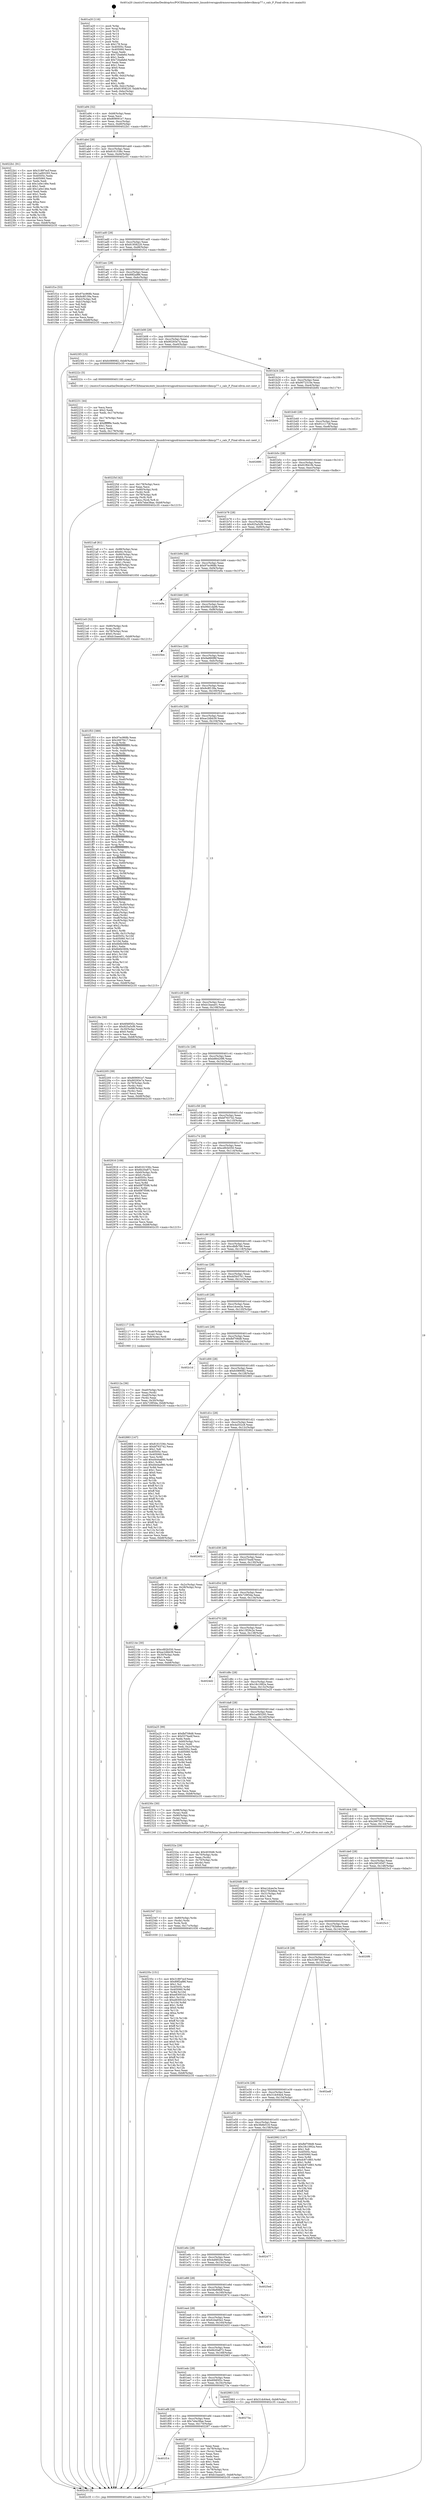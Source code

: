 digraph "0x401a20" {
  label = "0x401a20 (/mnt/c/Users/mathe/Desktop/tcc/POCII/binaries/extr_linuxdriversgpudrmnouveaunvkmsubdevclkmcp77.c_calc_P_Final-ollvm.out::main(0))"
  labelloc = "t"
  node[shape=record]

  Entry [label="",width=0.3,height=0.3,shape=circle,fillcolor=black,style=filled]
  "0x401a94" [label="{
     0x401a94 [32]\l
     | [instrs]\l
     &nbsp;&nbsp;0x401a94 \<+6\>: mov -0xb8(%rbp),%eax\l
     &nbsp;&nbsp;0x401a9a \<+2\>: mov %eax,%ecx\l
     &nbsp;&nbsp;0x401a9c \<+6\>: sub $0x809091e7,%ecx\l
     &nbsp;&nbsp;0x401aa2 \<+6\>: mov %eax,-0xcc(%rbp)\l
     &nbsp;&nbsp;0x401aa8 \<+6\>: mov %ecx,-0xd0(%rbp)\l
     &nbsp;&nbsp;0x401aae \<+6\>: je 00000000004022b1 \<main+0x891\>\l
  }"]
  "0x4022b1" [label="{
     0x4022b1 [91]\l
     | [instrs]\l
     &nbsp;&nbsp;0x4022b1 \<+5\>: mov $0x31897ecf,%eax\l
     &nbsp;&nbsp;0x4022b6 \<+5\>: mov $0x1ad93293,%ecx\l
     &nbsp;&nbsp;0x4022bb \<+7\>: mov 0x40505c,%edx\l
     &nbsp;&nbsp;0x4022c2 \<+7\>: mov 0x405060,%esi\l
     &nbsp;&nbsp;0x4022c9 \<+2\>: mov %edx,%edi\l
     &nbsp;&nbsp;0x4022cb \<+6\>: sub $0x1a0e146e,%edi\l
     &nbsp;&nbsp;0x4022d1 \<+3\>: sub $0x1,%edi\l
     &nbsp;&nbsp;0x4022d4 \<+6\>: add $0x1a0e146e,%edi\l
     &nbsp;&nbsp;0x4022da \<+3\>: imul %edi,%edx\l
     &nbsp;&nbsp;0x4022dd \<+3\>: and $0x1,%edx\l
     &nbsp;&nbsp;0x4022e0 \<+3\>: cmp $0x0,%edx\l
     &nbsp;&nbsp;0x4022e3 \<+4\>: sete %r8b\l
     &nbsp;&nbsp;0x4022e7 \<+3\>: cmp $0xa,%esi\l
     &nbsp;&nbsp;0x4022ea \<+4\>: setl %r9b\l
     &nbsp;&nbsp;0x4022ee \<+3\>: mov %r8b,%r10b\l
     &nbsp;&nbsp;0x4022f1 \<+3\>: and %r9b,%r10b\l
     &nbsp;&nbsp;0x4022f4 \<+3\>: xor %r9b,%r8b\l
     &nbsp;&nbsp;0x4022f7 \<+3\>: or %r8b,%r10b\l
     &nbsp;&nbsp;0x4022fa \<+4\>: test $0x1,%r10b\l
     &nbsp;&nbsp;0x4022fe \<+3\>: cmovne %ecx,%eax\l
     &nbsp;&nbsp;0x402301 \<+6\>: mov %eax,-0xb8(%rbp)\l
     &nbsp;&nbsp;0x402307 \<+5\>: jmp 0000000000402c35 \<main+0x1215\>\l
  }"]
  "0x401ab4" [label="{
     0x401ab4 [28]\l
     | [instrs]\l
     &nbsp;&nbsp;0x401ab4 \<+5\>: jmp 0000000000401ab9 \<main+0x99\>\l
     &nbsp;&nbsp;0x401ab9 \<+6\>: mov -0xcc(%rbp),%eax\l
     &nbsp;&nbsp;0x401abf \<+5\>: sub $0x8161536c,%eax\l
     &nbsp;&nbsp;0x401ac4 \<+6\>: mov %eax,-0xd4(%rbp)\l
     &nbsp;&nbsp;0x401aca \<+6\>: je 0000000000402c01 \<main+0x11e1\>\l
  }"]
  Exit [label="",width=0.3,height=0.3,shape=circle,fillcolor=black,style=filled,peripheries=2]
  "0x402c01" [label="{
     0x402c01\l
  }", style=dashed]
  "0x401ad0" [label="{
     0x401ad0 [28]\l
     | [instrs]\l
     &nbsp;&nbsp;0x401ad0 \<+5\>: jmp 0000000000401ad5 \<main+0xb5\>\l
     &nbsp;&nbsp;0x401ad5 \<+6\>: mov -0xcc(%rbp),%eax\l
     &nbsp;&nbsp;0x401adb \<+5\>: sub $0x81958220,%eax\l
     &nbsp;&nbsp;0x401ae0 \<+6\>: mov %eax,-0xd8(%rbp)\l
     &nbsp;&nbsp;0x401ae6 \<+6\>: je 0000000000401f1e \<main+0x4fe\>\l
  }"]
  "0x40235c" [label="{
     0x40235c [151]\l
     | [instrs]\l
     &nbsp;&nbsp;0x40235c \<+5\>: mov $0x31897ecf,%eax\l
     &nbsp;&nbsp;0x402361 \<+5\>: mov $0x89f2af86,%esi\l
     &nbsp;&nbsp;0x402366 \<+2\>: mov $0x1,%cl\l
     &nbsp;&nbsp;0x402368 \<+8\>: mov 0x40505c,%r8d\l
     &nbsp;&nbsp;0x402370 \<+8\>: mov 0x405060,%r9d\l
     &nbsp;&nbsp;0x402378 \<+3\>: mov %r8d,%r10d\l
     &nbsp;&nbsp;0x40237b \<+7\>: add $0xe83001b3,%r10d\l
     &nbsp;&nbsp;0x402382 \<+4\>: sub $0x1,%r10d\l
     &nbsp;&nbsp;0x402386 \<+7\>: sub $0xe83001b3,%r10d\l
     &nbsp;&nbsp;0x40238d \<+4\>: imul %r10d,%r8d\l
     &nbsp;&nbsp;0x402391 \<+4\>: and $0x1,%r8d\l
     &nbsp;&nbsp;0x402395 \<+4\>: cmp $0x0,%r8d\l
     &nbsp;&nbsp;0x402399 \<+4\>: sete %r11b\l
     &nbsp;&nbsp;0x40239d \<+4\>: cmp $0xa,%r9d\l
     &nbsp;&nbsp;0x4023a1 \<+3\>: setl %bl\l
     &nbsp;&nbsp;0x4023a4 \<+3\>: mov %r11b,%r14b\l
     &nbsp;&nbsp;0x4023a7 \<+4\>: xor $0xff,%r14b\l
     &nbsp;&nbsp;0x4023ab \<+3\>: mov %bl,%r15b\l
     &nbsp;&nbsp;0x4023ae \<+4\>: xor $0xff,%r15b\l
     &nbsp;&nbsp;0x4023b2 \<+3\>: xor $0x0,%cl\l
     &nbsp;&nbsp;0x4023b5 \<+3\>: mov %r14b,%r12b\l
     &nbsp;&nbsp;0x4023b8 \<+4\>: and $0x0,%r12b\l
     &nbsp;&nbsp;0x4023bc \<+3\>: and %cl,%r11b\l
     &nbsp;&nbsp;0x4023bf \<+3\>: mov %r15b,%r13b\l
     &nbsp;&nbsp;0x4023c2 \<+4\>: and $0x0,%r13b\l
     &nbsp;&nbsp;0x4023c6 \<+2\>: and %cl,%bl\l
     &nbsp;&nbsp;0x4023c8 \<+3\>: or %r11b,%r12b\l
     &nbsp;&nbsp;0x4023cb \<+3\>: or %bl,%r13b\l
     &nbsp;&nbsp;0x4023ce \<+3\>: xor %r13b,%r12b\l
     &nbsp;&nbsp;0x4023d1 \<+3\>: or %r15b,%r14b\l
     &nbsp;&nbsp;0x4023d4 \<+4\>: xor $0xff,%r14b\l
     &nbsp;&nbsp;0x4023d8 \<+3\>: or $0x0,%cl\l
     &nbsp;&nbsp;0x4023db \<+3\>: and %cl,%r14b\l
     &nbsp;&nbsp;0x4023de \<+3\>: or %r14b,%r12b\l
     &nbsp;&nbsp;0x4023e1 \<+4\>: test $0x1,%r12b\l
     &nbsp;&nbsp;0x4023e5 \<+3\>: cmovne %esi,%eax\l
     &nbsp;&nbsp;0x4023e8 \<+6\>: mov %eax,-0xb8(%rbp)\l
     &nbsp;&nbsp;0x4023ee \<+5\>: jmp 0000000000402c35 \<main+0x1215\>\l
  }"]
  "0x401f1e" [label="{
     0x401f1e [53]\l
     | [instrs]\l
     &nbsp;&nbsp;0x401f1e \<+5\>: mov $0x97ec968b,%eax\l
     &nbsp;&nbsp;0x401f23 \<+5\>: mov $0x9c8f139a,%ecx\l
     &nbsp;&nbsp;0x401f28 \<+6\>: mov -0xb2(%rbp),%dl\l
     &nbsp;&nbsp;0x401f2e \<+7\>: mov -0xb1(%rbp),%sil\l
     &nbsp;&nbsp;0x401f35 \<+3\>: mov %dl,%dil\l
     &nbsp;&nbsp;0x401f38 \<+3\>: and %sil,%dil\l
     &nbsp;&nbsp;0x401f3b \<+3\>: xor %sil,%dl\l
     &nbsp;&nbsp;0x401f3e \<+3\>: or %dl,%dil\l
     &nbsp;&nbsp;0x401f41 \<+4\>: test $0x1,%dil\l
     &nbsp;&nbsp;0x401f45 \<+3\>: cmovne %ecx,%eax\l
     &nbsp;&nbsp;0x401f48 \<+6\>: mov %eax,-0xb8(%rbp)\l
     &nbsp;&nbsp;0x401f4e \<+5\>: jmp 0000000000402c35 \<main+0x1215\>\l
  }"]
  "0x401aec" [label="{
     0x401aec [28]\l
     | [instrs]\l
     &nbsp;&nbsp;0x401aec \<+5\>: jmp 0000000000401af1 \<main+0xd1\>\l
     &nbsp;&nbsp;0x401af1 \<+6\>: mov -0xcc(%rbp),%eax\l
     &nbsp;&nbsp;0x401af7 \<+5\>: sub $0x89f2af86,%eax\l
     &nbsp;&nbsp;0x401afc \<+6\>: mov %eax,-0xdc(%rbp)\l
     &nbsp;&nbsp;0x401b02 \<+6\>: je 00000000004023f3 \<main+0x9d3\>\l
  }"]
  "0x402c35" [label="{
     0x402c35 [5]\l
     | [instrs]\l
     &nbsp;&nbsp;0x402c35 \<+5\>: jmp 0000000000401a94 \<main+0x74\>\l
  }"]
  "0x401a20" [label="{
     0x401a20 [116]\l
     | [instrs]\l
     &nbsp;&nbsp;0x401a20 \<+1\>: push %rbp\l
     &nbsp;&nbsp;0x401a21 \<+3\>: mov %rsp,%rbp\l
     &nbsp;&nbsp;0x401a24 \<+2\>: push %r15\l
     &nbsp;&nbsp;0x401a26 \<+2\>: push %r14\l
     &nbsp;&nbsp;0x401a28 \<+2\>: push %r13\l
     &nbsp;&nbsp;0x401a2a \<+2\>: push %r12\l
     &nbsp;&nbsp;0x401a2c \<+1\>: push %rbx\l
     &nbsp;&nbsp;0x401a2d \<+7\>: sub $0x178,%rsp\l
     &nbsp;&nbsp;0x401a34 \<+7\>: mov 0x40505c,%eax\l
     &nbsp;&nbsp;0x401a3b \<+7\>: mov 0x405060,%ecx\l
     &nbsp;&nbsp;0x401a42 \<+2\>: mov %eax,%edx\l
     &nbsp;&nbsp;0x401a44 \<+6\>: sub $0x72bafa6d,%edx\l
     &nbsp;&nbsp;0x401a4a \<+3\>: sub $0x1,%edx\l
     &nbsp;&nbsp;0x401a4d \<+6\>: add $0x72bafa6d,%edx\l
     &nbsp;&nbsp;0x401a53 \<+3\>: imul %edx,%eax\l
     &nbsp;&nbsp;0x401a56 \<+3\>: and $0x1,%eax\l
     &nbsp;&nbsp;0x401a59 \<+3\>: cmp $0x0,%eax\l
     &nbsp;&nbsp;0x401a5c \<+4\>: sete %r8b\l
     &nbsp;&nbsp;0x401a60 \<+4\>: and $0x1,%r8b\l
     &nbsp;&nbsp;0x401a64 \<+7\>: mov %r8b,-0xb2(%rbp)\l
     &nbsp;&nbsp;0x401a6b \<+3\>: cmp $0xa,%ecx\l
     &nbsp;&nbsp;0x401a6e \<+4\>: setl %r8b\l
     &nbsp;&nbsp;0x401a72 \<+4\>: and $0x1,%r8b\l
     &nbsp;&nbsp;0x401a76 \<+7\>: mov %r8b,-0xb1(%rbp)\l
     &nbsp;&nbsp;0x401a7d \<+10\>: movl $0x81958220,-0xb8(%rbp)\l
     &nbsp;&nbsp;0x401a87 \<+6\>: mov %edi,-0xbc(%rbp)\l
     &nbsp;&nbsp;0x401a8d \<+7\>: mov %rsi,-0xc8(%rbp)\l
  }"]
  "0x402347" [label="{
     0x402347 [21]\l
     | [instrs]\l
     &nbsp;&nbsp;0x402347 \<+4\>: mov -0x80(%rbp),%rdx\l
     &nbsp;&nbsp;0x40234b \<+3\>: mov (%rdx),%rdx\l
     &nbsp;&nbsp;0x40234e \<+3\>: mov %rdx,%rdi\l
     &nbsp;&nbsp;0x402351 \<+6\>: mov %eax,-0x17c(%rbp)\l
     &nbsp;&nbsp;0x402357 \<+5\>: call 0000000000401030 \<free@plt\>\l
     | [calls]\l
     &nbsp;&nbsp;0x401030 \{1\} (unknown)\l
  }"]
  "0x4023f3" [label="{
     0x4023f3 [15]\l
     | [instrs]\l
     &nbsp;&nbsp;0x4023f3 \<+10\>: movl $0xfc089082,-0xb8(%rbp)\l
     &nbsp;&nbsp;0x4023fd \<+5\>: jmp 0000000000402c35 \<main+0x1215\>\l
  }"]
  "0x401b08" [label="{
     0x401b08 [28]\l
     | [instrs]\l
     &nbsp;&nbsp;0x401b08 \<+5\>: jmp 0000000000401b0d \<main+0xed\>\l
     &nbsp;&nbsp;0x401b0d \<+6\>: mov -0xcc(%rbp),%eax\l
     &nbsp;&nbsp;0x401b13 \<+5\>: sub $0x90293e7a,%eax\l
     &nbsp;&nbsp;0x401b18 \<+6\>: mov %eax,-0xe0(%rbp)\l
     &nbsp;&nbsp;0x401b1e \<+6\>: je 000000000040222c \<main+0x80c\>\l
  }"]
  "0x40232a" [label="{
     0x40232a [29]\l
     | [instrs]\l
     &nbsp;&nbsp;0x40232a \<+10\>: movabs $0x4030d6,%rdi\l
     &nbsp;&nbsp;0x402334 \<+4\>: mov -0x70(%rbp),%rdx\l
     &nbsp;&nbsp;0x402338 \<+2\>: mov %eax,(%rdx)\l
     &nbsp;&nbsp;0x40233a \<+4\>: mov -0x70(%rbp),%rdx\l
     &nbsp;&nbsp;0x40233e \<+2\>: mov (%rdx),%esi\l
     &nbsp;&nbsp;0x402340 \<+2\>: mov $0x0,%al\l
     &nbsp;&nbsp;0x402342 \<+5\>: call 0000000000401040 \<printf@plt\>\l
     | [calls]\l
     &nbsp;&nbsp;0x401040 \{1\} (unknown)\l
  }"]
  "0x40222c" [label="{
     0x40222c [5]\l
     | [instrs]\l
     &nbsp;&nbsp;0x40222c \<+5\>: call 0000000000401160 \<next_i\>\l
     | [calls]\l
     &nbsp;&nbsp;0x401160 \{1\} (/mnt/c/Users/mathe/Desktop/tcc/POCII/binaries/extr_linuxdriversgpudrmnouveaunvkmsubdevclkmcp77.c_calc_P_Final-ollvm.out::next_i)\l
  }"]
  "0x401b24" [label="{
     0x401b24 [28]\l
     | [instrs]\l
     &nbsp;&nbsp;0x401b24 \<+5\>: jmp 0000000000401b29 \<main+0x109\>\l
     &nbsp;&nbsp;0x401b29 \<+6\>: mov -0xcc(%rbp),%eax\l
     &nbsp;&nbsp;0x401b2f \<+5\>: sub $0x9072310e,%eax\l
     &nbsp;&nbsp;0x401b34 \<+6\>: mov %eax,-0xe4(%rbp)\l
     &nbsp;&nbsp;0x401b3a \<+6\>: je 0000000000402b94 \<main+0x1174\>\l
  }"]
  "0x401f14" [label="{
     0x401f14\l
  }", style=dashed]
  "0x402b94" [label="{
     0x402b94\l
  }", style=dashed]
  "0x401b40" [label="{
     0x401b40 [28]\l
     | [instrs]\l
     &nbsp;&nbsp;0x401b40 \<+5\>: jmp 0000000000401b45 \<main+0x125\>\l
     &nbsp;&nbsp;0x401b45 \<+6\>: mov -0xcc(%rbp),%eax\l
     &nbsp;&nbsp;0x401b4b \<+5\>: sub $0x91c117df,%eax\l
     &nbsp;&nbsp;0x401b50 \<+6\>: mov %eax,-0xe8(%rbp)\l
     &nbsp;&nbsp;0x401b56 \<+6\>: je 0000000000402680 \<main+0xc60\>\l
  }"]
  "0x402287" [label="{
     0x402287 [42]\l
     | [instrs]\l
     &nbsp;&nbsp;0x402287 \<+2\>: xor %eax,%eax\l
     &nbsp;&nbsp;0x402289 \<+4\>: mov -0x78(%rbp),%rcx\l
     &nbsp;&nbsp;0x40228d \<+2\>: mov (%rcx),%edx\l
     &nbsp;&nbsp;0x40228f \<+2\>: mov %eax,%esi\l
     &nbsp;&nbsp;0x402291 \<+2\>: sub %edx,%esi\l
     &nbsp;&nbsp;0x402293 \<+2\>: mov %eax,%edx\l
     &nbsp;&nbsp;0x402295 \<+3\>: sub $0x1,%edx\l
     &nbsp;&nbsp;0x402298 \<+2\>: add %edx,%esi\l
     &nbsp;&nbsp;0x40229a \<+2\>: sub %esi,%eax\l
     &nbsp;&nbsp;0x40229c \<+4\>: mov -0x78(%rbp),%rcx\l
     &nbsp;&nbsp;0x4022a0 \<+2\>: mov %eax,(%rcx)\l
     &nbsp;&nbsp;0x4022a2 \<+10\>: movl $0xb1baea01,-0xb8(%rbp)\l
     &nbsp;&nbsp;0x4022ac \<+5\>: jmp 0000000000402c35 \<main+0x1215\>\l
  }"]
  "0x402680" [label="{
     0x402680\l
  }", style=dashed]
  "0x401b5c" [label="{
     0x401b5c [28]\l
     | [instrs]\l
     &nbsp;&nbsp;0x401b5c \<+5\>: jmp 0000000000401b61 \<main+0x141\>\l
     &nbsp;&nbsp;0x401b61 \<+6\>: mov -0xcc(%rbp),%eax\l
     &nbsp;&nbsp;0x401b67 \<+5\>: sub $0x91f941fb,%eax\l
     &nbsp;&nbsp;0x401b6c \<+6\>: mov %eax,-0xec(%rbp)\l
     &nbsp;&nbsp;0x401b72 \<+6\>: je 00000000004027dc \<main+0xdbc\>\l
  }"]
  "0x401ef8" [label="{
     0x401ef8 [28]\l
     | [instrs]\l
     &nbsp;&nbsp;0x401ef8 \<+5\>: jmp 0000000000401efd \<main+0x4dd\>\l
     &nbsp;&nbsp;0x401efd \<+6\>: mov -0xcc(%rbp),%eax\l
     &nbsp;&nbsp;0x401f03 \<+5\>: sub $0x7ebe38ae,%eax\l
     &nbsp;&nbsp;0x401f08 \<+6\>: mov %eax,-0x170(%rbp)\l
     &nbsp;&nbsp;0x401f0e \<+6\>: je 0000000000402287 \<main+0x867\>\l
  }"]
  "0x4027dc" [label="{
     0x4027dc\l
  }", style=dashed]
  "0x401b78" [label="{
     0x401b78 [28]\l
     | [instrs]\l
     &nbsp;&nbsp;0x401b78 \<+5\>: jmp 0000000000401b7d \<main+0x15d\>\l
     &nbsp;&nbsp;0x401b7d \<+6\>: mov -0xcc(%rbp),%eax\l
     &nbsp;&nbsp;0x401b83 \<+5\>: sub $0x925a5cf9,%eax\l
     &nbsp;&nbsp;0x401b88 \<+6\>: mov %eax,-0xf0(%rbp)\l
     &nbsp;&nbsp;0x401b8e \<+6\>: je 00000000004021a8 \<main+0x788\>\l
  }"]
  "0x40273a" [label="{
     0x40273a\l
  }", style=dashed]
  "0x4021a8" [label="{
     0x4021a8 [61]\l
     | [instrs]\l
     &nbsp;&nbsp;0x4021a8 \<+7\>: mov -0x98(%rbp),%rax\l
     &nbsp;&nbsp;0x4021af \<+6\>: movl $0x64,(%rax)\l
     &nbsp;&nbsp;0x4021b5 \<+7\>: mov -0x90(%rbp),%rax\l
     &nbsp;&nbsp;0x4021bc \<+6\>: movl $0x64,(%rax)\l
     &nbsp;&nbsp;0x4021c2 \<+7\>: mov -0x88(%rbp),%rax\l
     &nbsp;&nbsp;0x4021c9 \<+6\>: movl $0x1,(%rax)\l
     &nbsp;&nbsp;0x4021cf \<+7\>: mov -0x88(%rbp),%rax\l
     &nbsp;&nbsp;0x4021d6 \<+3\>: movslq (%rax),%rax\l
     &nbsp;&nbsp;0x4021d9 \<+4\>: shl $0x2,%rax\l
     &nbsp;&nbsp;0x4021dd \<+3\>: mov %rax,%rdi\l
     &nbsp;&nbsp;0x4021e0 \<+5\>: call 0000000000401050 \<malloc@plt\>\l
     | [calls]\l
     &nbsp;&nbsp;0x401050 \{1\} (unknown)\l
  }"]
  "0x401b94" [label="{
     0x401b94 [28]\l
     | [instrs]\l
     &nbsp;&nbsp;0x401b94 \<+5\>: jmp 0000000000401b99 \<main+0x179\>\l
     &nbsp;&nbsp;0x401b99 \<+6\>: mov -0xcc(%rbp),%eax\l
     &nbsp;&nbsp;0x401b9f \<+5\>: sub $0x97ec968b,%eax\l
     &nbsp;&nbsp;0x401ba4 \<+6\>: mov %eax,-0xf4(%rbp)\l
     &nbsp;&nbsp;0x401baa \<+6\>: je 0000000000402a9a \<main+0x107a\>\l
  }"]
  "0x401edc" [label="{
     0x401edc [28]\l
     | [instrs]\l
     &nbsp;&nbsp;0x401edc \<+5\>: jmp 0000000000401ee1 \<main+0x4c1\>\l
     &nbsp;&nbsp;0x401ee1 \<+6\>: mov -0xcc(%rbp),%eax\l
     &nbsp;&nbsp;0x401ee7 \<+5\>: sub $0x6f485f2c,%eax\l
     &nbsp;&nbsp;0x401eec \<+6\>: mov %eax,-0x16c(%rbp)\l
     &nbsp;&nbsp;0x401ef2 \<+6\>: je 000000000040273a \<main+0xd1a\>\l
  }"]
  "0x402a9a" [label="{
     0x402a9a\l
  }", style=dashed]
  "0x401bb0" [label="{
     0x401bb0 [28]\l
     | [instrs]\l
     &nbsp;&nbsp;0x401bb0 \<+5\>: jmp 0000000000401bb5 \<main+0x195\>\l
     &nbsp;&nbsp;0x401bb5 \<+6\>: mov -0xcc(%rbp),%eax\l
     &nbsp;&nbsp;0x401bbb \<+5\>: sub $0x99d1da98,%eax\l
     &nbsp;&nbsp;0x401bc0 \<+6\>: mov %eax,-0xf8(%rbp)\l
     &nbsp;&nbsp;0x401bc6 \<+6\>: je 00000000004025b4 \<main+0xb94\>\l
  }"]
  "0x402983" [label="{
     0x402983 [15]\l
     | [instrs]\l
     &nbsp;&nbsp;0x402983 \<+10\>: movl $0x31dc64e4,-0xb8(%rbp)\l
     &nbsp;&nbsp;0x40298d \<+5\>: jmp 0000000000402c35 \<main+0x1215\>\l
  }"]
  "0x4025b4" [label="{
     0x4025b4\l
  }", style=dashed]
  "0x401bcc" [label="{
     0x401bcc [28]\l
     | [instrs]\l
     &nbsp;&nbsp;0x401bcc \<+5\>: jmp 0000000000401bd1 \<main+0x1b1\>\l
     &nbsp;&nbsp;0x401bd1 \<+6\>: mov -0xcc(%rbp),%eax\l
     &nbsp;&nbsp;0x401bd7 \<+5\>: sub $0x9a880f8f,%eax\l
     &nbsp;&nbsp;0x401bdc \<+6\>: mov %eax,-0xfc(%rbp)\l
     &nbsp;&nbsp;0x401be2 \<+6\>: je 0000000000402749 \<main+0xd29\>\l
  }"]
  "0x401ec0" [label="{
     0x401ec0 [28]\l
     | [instrs]\l
     &nbsp;&nbsp;0x401ec0 \<+5\>: jmp 0000000000401ec5 \<main+0x4a5\>\l
     &nbsp;&nbsp;0x401ec5 \<+6\>: mov -0xcc(%rbp),%eax\l
     &nbsp;&nbsp;0x401ecb \<+5\>: sub $0x6b20a872,%eax\l
     &nbsp;&nbsp;0x401ed0 \<+6\>: mov %eax,-0x168(%rbp)\l
     &nbsp;&nbsp;0x401ed6 \<+6\>: je 0000000000402983 \<main+0xf63\>\l
  }"]
  "0x402749" [label="{
     0x402749\l
  }", style=dashed]
  "0x401be8" [label="{
     0x401be8 [28]\l
     | [instrs]\l
     &nbsp;&nbsp;0x401be8 \<+5\>: jmp 0000000000401bed \<main+0x1cd\>\l
     &nbsp;&nbsp;0x401bed \<+6\>: mov -0xcc(%rbp),%eax\l
     &nbsp;&nbsp;0x401bf3 \<+5\>: sub $0x9c8f139a,%eax\l
     &nbsp;&nbsp;0x401bf8 \<+6\>: mov %eax,-0x100(%rbp)\l
     &nbsp;&nbsp;0x401bfe \<+6\>: je 0000000000401f53 \<main+0x533\>\l
  }"]
  "0x402453" [label="{
     0x402453\l
  }", style=dashed]
  "0x401f53" [label="{
     0x401f53 [389]\l
     | [instrs]\l
     &nbsp;&nbsp;0x401f53 \<+5\>: mov $0x97ec968b,%eax\l
     &nbsp;&nbsp;0x401f58 \<+5\>: mov $0x2667f417,%ecx\l
     &nbsp;&nbsp;0x401f5d \<+3\>: mov %rsp,%rdx\l
     &nbsp;&nbsp;0x401f60 \<+4\>: add $0xfffffffffffffff0,%rdx\l
     &nbsp;&nbsp;0x401f64 \<+3\>: mov %rdx,%rsp\l
     &nbsp;&nbsp;0x401f67 \<+7\>: mov %rdx,-0xb0(%rbp)\l
     &nbsp;&nbsp;0x401f6e \<+3\>: mov %rsp,%rdx\l
     &nbsp;&nbsp;0x401f71 \<+4\>: add $0xfffffffffffffff0,%rdx\l
     &nbsp;&nbsp;0x401f75 \<+3\>: mov %rdx,%rsp\l
     &nbsp;&nbsp;0x401f78 \<+3\>: mov %rsp,%rsi\l
     &nbsp;&nbsp;0x401f7b \<+4\>: add $0xfffffffffffffff0,%rsi\l
     &nbsp;&nbsp;0x401f7f \<+3\>: mov %rsi,%rsp\l
     &nbsp;&nbsp;0x401f82 \<+7\>: mov %rsi,-0xa8(%rbp)\l
     &nbsp;&nbsp;0x401f89 \<+3\>: mov %rsp,%rsi\l
     &nbsp;&nbsp;0x401f8c \<+4\>: add $0xfffffffffffffff0,%rsi\l
     &nbsp;&nbsp;0x401f90 \<+3\>: mov %rsi,%rsp\l
     &nbsp;&nbsp;0x401f93 \<+7\>: mov %rsi,-0xa0(%rbp)\l
     &nbsp;&nbsp;0x401f9a \<+3\>: mov %rsp,%rsi\l
     &nbsp;&nbsp;0x401f9d \<+4\>: add $0xfffffffffffffff0,%rsi\l
     &nbsp;&nbsp;0x401fa1 \<+3\>: mov %rsi,%rsp\l
     &nbsp;&nbsp;0x401fa4 \<+7\>: mov %rsi,-0x98(%rbp)\l
     &nbsp;&nbsp;0x401fab \<+3\>: mov %rsp,%rsi\l
     &nbsp;&nbsp;0x401fae \<+4\>: add $0xfffffffffffffff0,%rsi\l
     &nbsp;&nbsp;0x401fb2 \<+3\>: mov %rsi,%rsp\l
     &nbsp;&nbsp;0x401fb5 \<+7\>: mov %rsi,-0x90(%rbp)\l
     &nbsp;&nbsp;0x401fbc \<+3\>: mov %rsp,%rsi\l
     &nbsp;&nbsp;0x401fbf \<+4\>: add $0xfffffffffffffff0,%rsi\l
     &nbsp;&nbsp;0x401fc3 \<+3\>: mov %rsi,%rsp\l
     &nbsp;&nbsp;0x401fc6 \<+7\>: mov %rsi,-0x88(%rbp)\l
     &nbsp;&nbsp;0x401fcd \<+3\>: mov %rsp,%rsi\l
     &nbsp;&nbsp;0x401fd0 \<+4\>: add $0xfffffffffffffff0,%rsi\l
     &nbsp;&nbsp;0x401fd4 \<+3\>: mov %rsi,%rsp\l
     &nbsp;&nbsp;0x401fd7 \<+4\>: mov %rsi,-0x80(%rbp)\l
     &nbsp;&nbsp;0x401fdb \<+3\>: mov %rsp,%rsi\l
     &nbsp;&nbsp;0x401fde \<+4\>: add $0xfffffffffffffff0,%rsi\l
     &nbsp;&nbsp;0x401fe2 \<+3\>: mov %rsi,%rsp\l
     &nbsp;&nbsp;0x401fe5 \<+4\>: mov %rsi,-0x78(%rbp)\l
     &nbsp;&nbsp;0x401fe9 \<+3\>: mov %rsp,%rsi\l
     &nbsp;&nbsp;0x401fec \<+4\>: add $0xfffffffffffffff0,%rsi\l
     &nbsp;&nbsp;0x401ff0 \<+3\>: mov %rsi,%rsp\l
     &nbsp;&nbsp;0x401ff3 \<+4\>: mov %rsi,-0x70(%rbp)\l
     &nbsp;&nbsp;0x401ff7 \<+3\>: mov %rsp,%rsi\l
     &nbsp;&nbsp;0x401ffa \<+4\>: add $0xfffffffffffffff0,%rsi\l
     &nbsp;&nbsp;0x401ffe \<+3\>: mov %rsi,%rsp\l
     &nbsp;&nbsp;0x402001 \<+4\>: mov %rsi,-0x68(%rbp)\l
     &nbsp;&nbsp;0x402005 \<+3\>: mov %rsp,%rsi\l
     &nbsp;&nbsp;0x402008 \<+4\>: add $0xfffffffffffffff0,%rsi\l
     &nbsp;&nbsp;0x40200c \<+3\>: mov %rsi,%rsp\l
     &nbsp;&nbsp;0x40200f \<+4\>: mov %rsi,-0x60(%rbp)\l
     &nbsp;&nbsp;0x402013 \<+3\>: mov %rsp,%rsi\l
     &nbsp;&nbsp;0x402016 \<+4\>: add $0xfffffffffffffff0,%rsi\l
     &nbsp;&nbsp;0x40201a \<+3\>: mov %rsi,%rsp\l
     &nbsp;&nbsp;0x40201d \<+4\>: mov %rsi,-0x58(%rbp)\l
     &nbsp;&nbsp;0x402021 \<+3\>: mov %rsp,%rsi\l
     &nbsp;&nbsp;0x402024 \<+4\>: add $0xfffffffffffffff0,%rsi\l
     &nbsp;&nbsp;0x402028 \<+3\>: mov %rsi,%rsp\l
     &nbsp;&nbsp;0x40202b \<+4\>: mov %rsi,-0x50(%rbp)\l
     &nbsp;&nbsp;0x40202f \<+3\>: mov %rsp,%rsi\l
     &nbsp;&nbsp;0x402032 \<+4\>: add $0xfffffffffffffff0,%rsi\l
     &nbsp;&nbsp;0x402036 \<+3\>: mov %rsi,%rsp\l
     &nbsp;&nbsp;0x402039 \<+4\>: mov %rsi,-0x48(%rbp)\l
     &nbsp;&nbsp;0x40203d \<+3\>: mov %rsp,%rsi\l
     &nbsp;&nbsp;0x402040 \<+4\>: add $0xfffffffffffffff0,%rsi\l
     &nbsp;&nbsp;0x402044 \<+3\>: mov %rsi,%rsp\l
     &nbsp;&nbsp;0x402047 \<+4\>: mov %rsi,-0x40(%rbp)\l
     &nbsp;&nbsp;0x40204b \<+7\>: mov -0xb0(%rbp),%rsi\l
     &nbsp;&nbsp;0x402052 \<+6\>: movl $0x0,(%rsi)\l
     &nbsp;&nbsp;0x402058 \<+6\>: mov -0xbc(%rbp),%edi\l
     &nbsp;&nbsp;0x40205e \<+2\>: mov %edi,(%rdx)\l
     &nbsp;&nbsp;0x402060 \<+7\>: mov -0xa8(%rbp),%rsi\l
     &nbsp;&nbsp;0x402067 \<+7\>: mov -0xc8(%rbp),%r8\l
     &nbsp;&nbsp;0x40206e \<+3\>: mov %r8,(%rsi)\l
     &nbsp;&nbsp;0x402071 \<+3\>: cmpl $0x2,(%rdx)\l
     &nbsp;&nbsp;0x402074 \<+4\>: setne %r9b\l
     &nbsp;&nbsp;0x402078 \<+4\>: and $0x1,%r9b\l
     &nbsp;&nbsp;0x40207c \<+4\>: mov %r9b,-0x31(%rbp)\l
     &nbsp;&nbsp;0x402080 \<+8\>: mov 0x40505c,%r10d\l
     &nbsp;&nbsp;0x402088 \<+8\>: mov 0x405060,%r11d\l
     &nbsp;&nbsp;0x402090 \<+3\>: mov %r10d,%ebx\l
     &nbsp;&nbsp;0x402093 \<+6\>: add $0x6b6b580b,%ebx\l
     &nbsp;&nbsp;0x402099 \<+3\>: sub $0x1,%ebx\l
     &nbsp;&nbsp;0x40209c \<+6\>: sub $0x6b6b580b,%ebx\l
     &nbsp;&nbsp;0x4020a2 \<+4\>: imul %ebx,%r10d\l
     &nbsp;&nbsp;0x4020a6 \<+4\>: and $0x1,%r10d\l
     &nbsp;&nbsp;0x4020aa \<+4\>: cmp $0x0,%r10d\l
     &nbsp;&nbsp;0x4020ae \<+4\>: sete %r9b\l
     &nbsp;&nbsp;0x4020b2 \<+4\>: cmp $0xa,%r11d\l
     &nbsp;&nbsp;0x4020b6 \<+4\>: setl %r14b\l
     &nbsp;&nbsp;0x4020ba \<+3\>: mov %r9b,%r15b\l
     &nbsp;&nbsp;0x4020bd \<+3\>: and %r14b,%r15b\l
     &nbsp;&nbsp;0x4020c0 \<+3\>: xor %r14b,%r9b\l
     &nbsp;&nbsp;0x4020c3 \<+3\>: or %r9b,%r15b\l
     &nbsp;&nbsp;0x4020c6 \<+4\>: test $0x1,%r15b\l
     &nbsp;&nbsp;0x4020ca \<+3\>: cmovne %ecx,%eax\l
     &nbsp;&nbsp;0x4020cd \<+6\>: mov %eax,-0xb8(%rbp)\l
     &nbsp;&nbsp;0x4020d3 \<+5\>: jmp 0000000000402c35 \<main+0x1215\>\l
  }"]
  "0x401c04" [label="{
     0x401c04 [28]\l
     | [instrs]\l
     &nbsp;&nbsp;0x401c04 \<+5\>: jmp 0000000000401c09 \<main+0x1e9\>\l
     &nbsp;&nbsp;0x401c09 \<+6\>: mov -0xcc(%rbp),%eax\l
     &nbsp;&nbsp;0x401c0f \<+5\>: sub $0xac2dbb39,%eax\l
     &nbsp;&nbsp;0x401c14 \<+6\>: mov %eax,-0x104(%rbp)\l
     &nbsp;&nbsp;0x401c1a \<+6\>: je 000000000040218a \<main+0x76a\>\l
  }"]
  "0x401ea4" [label="{
     0x401ea4 [28]\l
     | [instrs]\l
     &nbsp;&nbsp;0x401ea4 \<+5\>: jmp 0000000000401ea9 \<main+0x489\>\l
     &nbsp;&nbsp;0x401ea9 \<+6\>: mov -0xcc(%rbp),%eax\l
     &nbsp;&nbsp;0x401eaf \<+5\>: sub $0x62da65e2,%eax\l
     &nbsp;&nbsp;0x401eb4 \<+6\>: mov %eax,-0x164(%rbp)\l
     &nbsp;&nbsp;0x401eba \<+6\>: je 0000000000402453 \<main+0xa33\>\l
  }"]
  "0x402874" [label="{
     0x402874\l
  }", style=dashed]
  "0x40218a" [label="{
     0x40218a [30]\l
     | [instrs]\l
     &nbsp;&nbsp;0x40218a \<+5\>: mov $0x6f485f2c,%eax\l
     &nbsp;&nbsp;0x40218f \<+5\>: mov $0x925a5cf9,%ecx\l
     &nbsp;&nbsp;0x402194 \<+3\>: mov -0x30(%rbp),%edx\l
     &nbsp;&nbsp;0x402197 \<+3\>: cmp $0x0,%edx\l
     &nbsp;&nbsp;0x40219a \<+3\>: cmove %ecx,%eax\l
     &nbsp;&nbsp;0x40219d \<+6\>: mov %eax,-0xb8(%rbp)\l
     &nbsp;&nbsp;0x4021a3 \<+5\>: jmp 0000000000402c35 \<main+0x1215\>\l
  }"]
  "0x401c20" [label="{
     0x401c20 [28]\l
     | [instrs]\l
     &nbsp;&nbsp;0x401c20 \<+5\>: jmp 0000000000401c25 \<main+0x205\>\l
     &nbsp;&nbsp;0x401c25 \<+6\>: mov -0xcc(%rbp),%eax\l
     &nbsp;&nbsp;0x401c2b \<+5\>: sub $0xb1baea01,%eax\l
     &nbsp;&nbsp;0x401c30 \<+6\>: mov %eax,-0x108(%rbp)\l
     &nbsp;&nbsp;0x401c36 \<+6\>: je 0000000000402205 \<main+0x7e5\>\l
  }"]
  "0x401e88" [label="{
     0x401e88 [28]\l
     | [instrs]\l
     &nbsp;&nbsp;0x401e88 \<+5\>: jmp 0000000000401e8d \<main+0x46d\>\l
     &nbsp;&nbsp;0x401e8d \<+6\>: mov -0xcc(%rbp),%eax\l
     &nbsp;&nbsp;0x401e93 \<+5\>: sub $0x58ef08df,%eax\l
     &nbsp;&nbsp;0x401e98 \<+6\>: mov %eax,-0x160(%rbp)\l
     &nbsp;&nbsp;0x401e9e \<+6\>: je 0000000000402874 \<main+0xe54\>\l
  }"]
  "0x402205" [label="{
     0x402205 [39]\l
     | [instrs]\l
     &nbsp;&nbsp;0x402205 \<+5\>: mov $0x809091e7,%eax\l
     &nbsp;&nbsp;0x40220a \<+5\>: mov $0x90293e7a,%ecx\l
     &nbsp;&nbsp;0x40220f \<+4\>: mov -0x78(%rbp),%rdx\l
     &nbsp;&nbsp;0x402213 \<+2\>: mov (%rdx),%esi\l
     &nbsp;&nbsp;0x402215 \<+7\>: mov -0x88(%rbp),%rdx\l
     &nbsp;&nbsp;0x40221c \<+2\>: cmp (%rdx),%esi\l
     &nbsp;&nbsp;0x40221e \<+3\>: cmovl %ecx,%eax\l
     &nbsp;&nbsp;0x402221 \<+6\>: mov %eax,-0xb8(%rbp)\l
     &nbsp;&nbsp;0x402227 \<+5\>: jmp 0000000000402c35 \<main+0x1215\>\l
  }"]
  "0x401c3c" [label="{
     0x401c3c [28]\l
     | [instrs]\l
     &nbsp;&nbsp;0x401c3c \<+5\>: jmp 0000000000401c41 \<main+0x221\>\l
     &nbsp;&nbsp;0x401c41 \<+6\>: mov -0xcc(%rbp),%eax\l
     &nbsp;&nbsp;0x401c47 \<+5\>: sub $0xb86420f6,%eax\l
     &nbsp;&nbsp;0x401c4c \<+6\>: mov %eax,-0x10c(%rbp)\l
     &nbsp;&nbsp;0x401c52 \<+6\>: je 0000000000402bed \<main+0x11cd\>\l
  }"]
  "0x4025ed" [label="{
     0x4025ed\l
  }", style=dashed]
  "0x402bed" [label="{
     0x402bed\l
  }", style=dashed]
  "0x401c58" [label="{
     0x401c58 [28]\l
     | [instrs]\l
     &nbsp;&nbsp;0x401c58 \<+5\>: jmp 0000000000401c5d \<main+0x23d\>\l
     &nbsp;&nbsp;0x401c5d \<+6\>: mov -0xcc(%rbp),%eax\l
     &nbsp;&nbsp;0x401c63 \<+5\>: sub $0xbf763742,%eax\l
     &nbsp;&nbsp;0x401c68 \<+6\>: mov %eax,-0x110(%rbp)\l
     &nbsp;&nbsp;0x401c6e \<+6\>: je 0000000000402916 \<main+0xef6\>\l
  }"]
  "0x401e6c" [label="{
     0x401e6c [28]\l
     | [instrs]\l
     &nbsp;&nbsp;0x401e6c \<+5\>: jmp 0000000000401e71 \<main+0x451\>\l
     &nbsp;&nbsp;0x401e71 \<+6\>: mov -0xcc(%rbp),%eax\l
     &nbsp;&nbsp;0x401e77 \<+5\>: sub $0x4afd024e,%eax\l
     &nbsp;&nbsp;0x401e7c \<+6\>: mov %eax,-0x15c(%rbp)\l
     &nbsp;&nbsp;0x401e82 \<+6\>: je 00000000004025ed \<main+0xbcd\>\l
  }"]
  "0x402916" [label="{
     0x402916 [109]\l
     | [instrs]\l
     &nbsp;&nbsp;0x402916 \<+5\>: mov $0x8161536c,%eax\l
     &nbsp;&nbsp;0x40291b \<+5\>: mov $0x6b20a872,%ecx\l
     &nbsp;&nbsp;0x402920 \<+7\>: mov -0xb0(%rbp),%rdx\l
     &nbsp;&nbsp;0x402927 \<+6\>: movl $0x0,(%rdx)\l
     &nbsp;&nbsp;0x40292d \<+7\>: mov 0x40505c,%esi\l
     &nbsp;&nbsp;0x402934 \<+7\>: mov 0x405060,%edi\l
     &nbsp;&nbsp;0x40293b \<+3\>: mov %esi,%r8d\l
     &nbsp;&nbsp;0x40293e \<+7\>: add $0x69f7f598,%r8d\l
     &nbsp;&nbsp;0x402945 \<+4\>: sub $0x1,%r8d\l
     &nbsp;&nbsp;0x402949 \<+7\>: sub $0x69f7f598,%r8d\l
     &nbsp;&nbsp;0x402950 \<+4\>: imul %r8d,%esi\l
     &nbsp;&nbsp;0x402954 \<+3\>: and $0x1,%esi\l
     &nbsp;&nbsp;0x402957 \<+3\>: cmp $0x0,%esi\l
     &nbsp;&nbsp;0x40295a \<+4\>: sete %r9b\l
     &nbsp;&nbsp;0x40295e \<+3\>: cmp $0xa,%edi\l
     &nbsp;&nbsp;0x402961 \<+4\>: setl %r10b\l
     &nbsp;&nbsp;0x402965 \<+3\>: mov %r9b,%r11b\l
     &nbsp;&nbsp;0x402968 \<+3\>: and %r10b,%r11b\l
     &nbsp;&nbsp;0x40296b \<+3\>: xor %r10b,%r9b\l
     &nbsp;&nbsp;0x40296e \<+3\>: or %r9b,%r11b\l
     &nbsp;&nbsp;0x402971 \<+4\>: test $0x1,%r11b\l
     &nbsp;&nbsp;0x402975 \<+3\>: cmovne %ecx,%eax\l
     &nbsp;&nbsp;0x402978 \<+6\>: mov %eax,-0xb8(%rbp)\l
     &nbsp;&nbsp;0x40297e \<+5\>: jmp 0000000000402c35 \<main+0x1215\>\l
  }"]
  "0x401c74" [label="{
     0x401c74 [28]\l
     | [instrs]\l
     &nbsp;&nbsp;0x401c74 \<+5\>: jmp 0000000000401c79 \<main+0x259\>\l
     &nbsp;&nbsp;0x401c79 \<+6\>: mov -0xcc(%rbp),%eax\l
     &nbsp;&nbsp;0x401c7f \<+5\>: sub $0xcd92b550,%eax\l
     &nbsp;&nbsp;0x401c84 \<+6\>: mov %eax,-0x114(%rbp)\l
     &nbsp;&nbsp;0x401c8a \<+6\>: je 000000000040216c \<main+0x74c\>\l
  }"]
  "0x402477" [label="{
     0x402477\l
  }", style=dashed]
  "0x40216c" [label="{
     0x40216c\l
  }", style=dashed]
  "0x401c90" [label="{
     0x401c90 [28]\l
     | [instrs]\l
     &nbsp;&nbsp;0x401c90 \<+5\>: jmp 0000000000401c95 \<main+0x275\>\l
     &nbsp;&nbsp;0x401c95 \<+6\>: mov -0xcc(%rbp),%eax\l
     &nbsp;&nbsp;0x401c9b \<+5\>: sub $0xcdbfb766,%eax\l
     &nbsp;&nbsp;0x401ca0 \<+6\>: mov %eax,-0x118(%rbp)\l
     &nbsp;&nbsp;0x401ca6 \<+6\>: je 000000000040272b \<main+0xd0b\>\l
  }"]
  "0x401e50" [label="{
     0x401e50 [28]\l
     | [instrs]\l
     &nbsp;&nbsp;0x401e50 \<+5\>: jmp 0000000000401e55 \<main+0x435\>\l
     &nbsp;&nbsp;0x401e55 \<+6\>: mov -0xcc(%rbp),%eax\l
     &nbsp;&nbsp;0x401e5b \<+5\>: sub $0x3fe8e518,%eax\l
     &nbsp;&nbsp;0x401e60 \<+6\>: mov %eax,-0x158(%rbp)\l
     &nbsp;&nbsp;0x401e66 \<+6\>: je 0000000000402477 \<main+0xa57\>\l
  }"]
  "0x40272b" [label="{
     0x40272b\l
  }", style=dashed]
  "0x401cac" [label="{
     0x401cac [28]\l
     | [instrs]\l
     &nbsp;&nbsp;0x401cac \<+5\>: jmp 0000000000401cb1 \<main+0x291\>\l
     &nbsp;&nbsp;0x401cb1 \<+6\>: mov -0xcc(%rbp),%eax\l
     &nbsp;&nbsp;0x401cb7 \<+5\>: sub $0xdd5b5761,%eax\l
     &nbsp;&nbsp;0x401cbc \<+6\>: mov %eax,-0x11c(%rbp)\l
     &nbsp;&nbsp;0x401cc2 \<+6\>: je 0000000000402b3e \<main+0x111e\>\l
  }"]
  "0x402992" [label="{
     0x402992 [147]\l
     | [instrs]\l
     &nbsp;&nbsp;0x402992 \<+5\>: mov $0xfbf708d8,%eax\l
     &nbsp;&nbsp;0x402997 \<+5\>: mov $0x18c1992a,%ecx\l
     &nbsp;&nbsp;0x40299c \<+2\>: mov $0x1,%dl\l
     &nbsp;&nbsp;0x40299e \<+7\>: mov 0x40505c,%esi\l
     &nbsp;&nbsp;0x4029a5 \<+7\>: mov 0x405060,%edi\l
     &nbsp;&nbsp;0x4029ac \<+3\>: mov %esi,%r8d\l
     &nbsp;&nbsp;0x4029af \<+7\>: sub $0xdc87c883,%r8d\l
     &nbsp;&nbsp;0x4029b6 \<+4\>: sub $0x1,%r8d\l
     &nbsp;&nbsp;0x4029ba \<+7\>: add $0xdc87c883,%r8d\l
     &nbsp;&nbsp;0x4029c1 \<+4\>: imul %r8d,%esi\l
     &nbsp;&nbsp;0x4029c5 \<+3\>: and $0x1,%esi\l
     &nbsp;&nbsp;0x4029c8 \<+3\>: cmp $0x0,%esi\l
     &nbsp;&nbsp;0x4029cb \<+4\>: sete %r9b\l
     &nbsp;&nbsp;0x4029cf \<+3\>: cmp $0xa,%edi\l
     &nbsp;&nbsp;0x4029d2 \<+4\>: setl %r10b\l
     &nbsp;&nbsp;0x4029d6 \<+3\>: mov %r9b,%r11b\l
     &nbsp;&nbsp;0x4029d9 \<+4\>: xor $0xff,%r11b\l
     &nbsp;&nbsp;0x4029dd \<+3\>: mov %r10b,%bl\l
     &nbsp;&nbsp;0x4029e0 \<+3\>: xor $0xff,%bl\l
     &nbsp;&nbsp;0x4029e3 \<+3\>: xor $0x1,%dl\l
     &nbsp;&nbsp;0x4029e6 \<+3\>: mov %r11b,%r14b\l
     &nbsp;&nbsp;0x4029e9 \<+4\>: and $0xff,%r14b\l
     &nbsp;&nbsp;0x4029ed \<+3\>: and %dl,%r9b\l
     &nbsp;&nbsp;0x4029f0 \<+3\>: mov %bl,%r15b\l
     &nbsp;&nbsp;0x4029f3 \<+4\>: and $0xff,%r15b\l
     &nbsp;&nbsp;0x4029f7 \<+3\>: and %dl,%r10b\l
     &nbsp;&nbsp;0x4029fa \<+3\>: or %r9b,%r14b\l
     &nbsp;&nbsp;0x4029fd \<+3\>: or %r10b,%r15b\l
     &nbsp;&nbsp;0x402a00 \<+3\>: xor %r15b,%r14b\l
     &nbsp;&nbsp;0x402a03 \<+3\>: or %bl,%r11b\l
     &nbsp;&nbsp;0x402a06 \<+4\>: xor $0xff,%r11b\l
     &nbsp;&nbsp;0x402a0a \<+3\>: or $0x1,%dl\l
     &nbsp;&nbsp;0x402a0d \<+3\>: and %dl,%r11b\l
     &nbsp;&nbsp;0x402a10 \<+3\>: or %r11b,%r14b\l
     &nbsp;&nbsp;0x402a13 \<+4\>: test $0x1,%r14b\l
     &nbsp;&nbsp;0x402a17 \<+3\>: cmovne %ecx,%eax\l
     &nbsp;&nbsp;0x402a1a \<+6\>: mov %eax,-0xb8(%rbp)\l
     &nbsp;&nbsp;0x402a20 \<+5\>: jmp 0000000000402c35 \<main+0x1215\>\l
  }"]
  "0x402b3e" [label="{
     0x402b3e\l
  }", style=dashed]
  "0x401cc8" [label="{
     0x401cc8 [28]\l
     | [instrs]\l
     &nbsp;&nbsp;0x401cc8 \<+5\>: jmp 0000000000401ccd \<main+0x2ad\>\l
     &nbsp;&nbsp;0x401ccd \<+6\>: mov -0xcc(%rbp),%eax\l
     &nbsp;&nbsp;0x401cd3 \<+5\>: sub $0xe1dcee3a,%eax\l
     &nbsp;&nbsp;0x401cd8 \<+6\>: mov %eax,-0x120(%rbp)\l
     &nbsp;&nbsp;0x401cde \<+6\>: je 0000000000402117 \<main+0x6f7\>\l
  }"]
  "0x401e34" [label="{
     0x401e34 [28]\l
     | [instrs]\l
     &nbsp;&nbsp;0x401e34 \<+5\>: jmp 0000000000401e39 \<main+0x419\>\l
     &nbsp;&nbsp;0x401e39 \<+6\>: mov -0xcc(%rbp),%eax\l
     &nbsp;&nbsp;0x401e3f \<+5\>: sub $0x31dc64e4,%eax\l
     &nbsp;&nbsp;0x401e44 \<+6\>: mov %eax,-0x154(%rbp)\l
     &nbsp;&nbsp;0x401e4a \<+6\>: je 0000000000402992 \<main+0xf72\>\l
  }"]
  "0x402117" [label="{
     0x402117 [19]\l
     | [instrs]\l
     &nbsp;&nbsp;0x402117 \<+7\>: mov -0xa8(%rbp),%rax\l
     &nbsp;&nbsp;0x40211e \<+3\>: mov (%rax),%rax\l
     &nbsp;&nbsp;0x402121 \<+4\>: mov 0x8(%rax),%rdi\l
     &nbsp;&nbsp;0x402125 \<+5\>: call 0000000000401060 \<atoi@plt\>\l
     | [calls]\l
     &nbsp;&nbsp;0x401060 \{1\} (unknown)\l
  }"]
  "0x401ce4" [label="{
     0x401ce4 [28]\l
     | [instrs]\l
     &nbsp;&nbsp;0x401ce4 \<+5\>: jmp 0000000000401ce9 \<main+0x2c9\>\l
     &nbsp;&nbsp;0x401ce9 \<+6\>: mov -0xcc(%rbp),%eax\l
     &nbsp;&nbsp;0x401cef \<+5\>: sub $0xfbf708d8,%eax\l
     &nbsp;&nbsp;0x401cf4 \<+6\>: mov %eax,-0x124(%rbp)\l
     &nbsp;&nbsp;0x401cfa \<+6\>: je 0000000000402c1d \<main+0x11fd\>\l
  }"]
  "0x402adf" [label="{
     0x402adf\l
  }", style=dashed]
  "0x402c1d" [label="{
     0x402c1d\l
  }", style=dashed]
  "0x401d00" [label="{
     0x401d00 [28]\l
     | [instrs]\l
     &nbsp;&nbsp;0x401d00 \<+5\>: jmp 0000000000401d05 \<main+0x2e5\>\l
     &nbsp;&nbsp;0x401d05 \<+6\>: mov -0xcc(%rbp),%eax\l
     &nbsp;&nbsp;0x401d0b \<+5\>: sub $0xfc089082,%eax\l
     &nbsp;&nbsp;0x401d10 \<+6\>: mov %eax,-0x128(%rbp)\l
     &nbsp;&nbsp;0x401d16 \<+6\>: je 0000000000402883 \<main+0xe63\>\l
  }"]
  "0x401e18" [label="{
     0x401e18 [28]\l
     | [instrs]\l
     &nbsp;&nbsp;0x401e18 \<+5\>: jmp 0000000000401e1d \<main+0x3fd\>\l
     &nbsp;&nbsp;0x401e1d \<+6\>: mov -0xcc(%rbp),%eax\l
     &nbsp;&nbsp;0x401e23 \<+5\>: sub $0x31897ecf,%eax\l
     &nbsp;&nbsp;0x401e28 \<+6\>: mov %eax,-0x150(%rbp)\l
     &nbsp;&nbsp;0x401e2e \<+6\>: je 0000000000402adf \<main+0x10bf\>\l
  }"]
  "0x402883" [label="{
     0x402883 [147]\l
     | [instrs]\l
     &nbsp;&nbsp;0x402883 \<+5\>: mov $0x8161536c,%eax\l
     &nbsp;&nbsp;0x402888 \<+5\>: mov $0xbf763742,%ecx\l
     &nbsp;&nbsp;0x40288d \<+2\>: mov $0x1,%dl\l
     &nbsp;&nbsp;0x40288f \<+7\>: mov 0x40505c,%esi\l
     &nbsp;&nbsp;0x402896 \<+7\>: mov 0x405060,%edi\l
     &nbsp;&nbsp;0x40289d \<+3\>: mov %esi,%r8d\l
     &nbsp;&nbsp;0x4028a0 \<+7\>: add $0xd444a980,%r8d\l
     &nbsp;&nbsp;0x4028a7 \<+4\>: sub $0x1,%r8d\l
     &nbsp;&nbsp;0x4028ab \<+7\>: sub $0xd444a980,%r8d\l
     &nbsp;&nbsp;0x4028b2 \<+4\>: imul %r8d,%esi\l
     &nbsp;&nbsp;0x4028b6 \<+3\>: and $0x1,%esi\l
     &nbsp;&nbsp;0x4028b9 \<+3\>: cmp $0x0,%esi\l
     &nbsp;&nbsp;0x4028bc \<+4\>: sete %r9b\l
     &nbsp;&nbsp;0x4028c0 \<+3\>: cmp $0xa,%edi\l
     &nbsp;&nbsp;0x4028c3 \<+4\>: setl %r10b\l
     &nbsp;&nbsp;0x4028c7 \<+3\>: mov %r9b,%r11b\l
     &nbsp;&nbsp;0x4028ca \<+4\>: xor $0xff,%r11b\l
     &nbsp;&nbsp;0x4028ce \<+3\>: mov %r10b,%bl\l
     &nbsp;&nbsp;0x4028d1 \<+3\>: xor $0xff,%bl\l
     &nbsp;&nbsp;0x4028d4 \<+3\>: xor $0x1,%dl\l
     &nbsp;&nbsp;0x4028d7 \<+3\>: mov %r11b,%r14b\l
     &nbsp;&nbsp;0x4028da \<+4\>: and $0xff,%r14b\l
     &nbsp;&nbsp;0x4028de \<+3\>: and %dl,%r9b\l
     &nbsp;&nbsp;0x4028e1 \<+3\>: mov %bl,%r15b\l
     &nbsp;&nbsp;0x4028e4 \<+4\>: and $0xff,%r15b\l
     &nbsp;&nbsp;0x4028e8 \<+3\>: and %dl,%r10b\l
     &nbsp;&nbsp;0x4028eb \<+3\>: or %r9b,%r14b\l
     &nbsp;&nbsp;0x4028ee \<+3\>: or %r10b,%r15b\l
     &nbsp;&nbsp;0x4028f1 \<+3\>: xor %r15b,%r14b\l
     &nbsp;&nbsp;0x4028f4 \<+3\>: or %bl,%r11b\l
     &nbsp;&nbsp;0x4028f7 \<+4\>: xor $0xff,%r11b\l
     &nbsp;&nbsp;0x4028fb \<+3\>: or $0x1,%dl\l
     &nbsp;&nbsp;0x4028fe \<+3\>: and %dl,%r11b\l
     &nbsp;&nbsp;0x402901 \<+3\>: or %r11b,%r14b\l
     &nbsp;&nbsp;0x402904 \<+4\>: test $0x1,%r14b\l
     &nbsp;&nbsp;0x402908 \<+3\>: cmovne %ecx,%eax\l
     &nbsp;&nbsp;0x40290b \<+6\>: mov %eax,-0xb8(%rbp)\l
     &nbsp;&nbsp;0x402911 \<+5\>: jmp 0000000000402c35 \<main+0x1215\>\l
  }"]
  "0x401d1c" [label="{
     0x401d1c [28]\l
     | [instrs]\l
     &nbsp;&nbsp;0x401d1c \<+5\>: jmp 0000000000401d21 \<main+0x301\>\l
     &nbsp;&nbsp;0x401d21 \<+6\>: mov -0xcc(%rbp),%eax\l
     &nbsp;&nbsp;0x401d27 \<+5\>: sub $0x4a552c8,%eax\l
     &nbsp;&nbsp;0x401d2c \<+6\>: mov %eax,-0x12c(%rbp)\l
     &nbsp;&nbsp;0x401d32 \<+6\>: je 0000000000402402 \<main+0x9e2\>\l
  }"]
  "0x4020f6" [label="{
     0x4020f6\l
  }", style=dashed]
  "0x402402" [label="{
     0x402402\l
  }", style=dashed]
  "0x401d38" [label="{
     0x401d38 [28]\l
     | [instrs]\l
     &nbsp;&nbsp;0x401d38 \<+5\>: jmp 0000000000401d3d \<main+0x31d\>\l
     &nbsp;&nbsp;0x401d3d \<+6\>: mov -0xcc(%rbp),%eax\l
     &nbsp;&nbsp;0x401d43 \<+5\>: sub $0x537ba4f,%eax\l
     &nbsp;&nbsp;0x401d48 \<+6\>: mov %eax,-0x130(%rbp)\l
     &nbsp;&nbsp;0x401d4e \<+6\>: je 0000000000402a88 \<main+0x1068\>\l
  }"]
  "0x401dfc" [label="{
     0x401dfc [28]\l
     | [instrs]\l
     &nbsp;&nbsp;0x401dfc \<+5\>: jmp 0000000000401e01 \<main+0x3e1\>\l
     &nbsp;&nbsp;0x401e01 \<+6\>: mov -0xcc(%rbp),%eax\l
     &nbsp;&nbsp;0x401e07 \<+5\>: sub $0x2782b8ee,%eax\l
     &nbsp;&nbsp;0x401e0c \<+6\>: mov %eax,-0x14c(%rbp)\l
     &nbsp;&nbsp;0x401e12 \<+6\>: je 00000000004020f6 \<main+0x6d6\>\l
  }"]
  "0x402a88" [label="{
     0x402a88 [18]\l
     | [instrs]\l
     &nbsp;&nbsp;0x402a88 \<+3\>: mov -0x2c(%rbp),%eax\l
     &nbsp;&nbsp;0x402a8b \<+4\>: lea -0x28(%rbp),%rsp\l
     &nbsp;&nbsp;0x402a8f \<+1\>: pop %rbx\l
     &nbsp;&nbsp;0x402a90 \<+2\>: pop %r12\l
     &nbsp;&nbsp;0x402a92 \<+2\>: pop %r13\l
     &nbsp;&nbsp;0x402a94 \<+2\>: pop %r14\l
     &nbsp;&nbsp;0x402a96 \<+2\>: pop %r15\l
     &nbsp;&nbsp;0x402a98 \<+1\>: pop %rbp\l
     &nbsp;&nbsp;0x402a99 \<+1\>: ret\l
  }"]
  "0x401d54" [label="{
     0x401d54 [28]\l
     | [instrs]\l
     &nbsp;&nbsp;0x401d54 \<+5\>: jmp 0000000000401d59 \<main+0x339\>\l
     &nbsp;&nbsp;0x401d59 \<+6\>: mov -0xcc(%rbp),%eax\l
     &nbsp;&nbsp;0x401d5f \<+5\>: sub $0x729f3da,%eax\l
     &nbsp;&nbsp;0x401d64 \<+6\>: mov %eax,-0x134(%rbp)\l
     &nbsp;&nbsp;0x401d6a \<+6\>: je 000000000040214e \<main+0x72e\>\l
  }"]
  "0x4025c3" [label="{
     0x4025c3\l
  }", style=dashed]
  "0x40214e" [label="{
     0x40214e [30]\l
     | [instrs]\l
     &nbsp;&nbsp;0x40214e \<+5\>: mov $0xcd92b550,%eax\l
     &nbsp;&nbsp;0x402153 \<+5\>: mov $0xac2dbb39,%ecx\l
     &nbsp;&nbsp;0x402158 \<+3\>: mov -0x30(%rbp),%edx\l
     &nbsp;&nbsp;0x40215b \<+3\>: cmp $0x1,%edx\l
     &nbsp;&nbsp;0x40215e \<+3\>: cmovl %ecx,%eax\l
     &nbsp;&nbsp;0x402161 \<+6\>: mov %eax,-0xb8(%rbp)\l
     &nbsp;&nbsp;0x402167 \<+5\>: jmp 0000000000402c35 \<main+0x1215\>\l
  }"]
  "0x401d70" [label="{
     0x401d70 [28]\l
     | [instrs]\l
     &nbsp;&nbsp;0x401d70 \<+5\>: jmp 0000000000401d75 \<main+0x355\>\l
     &nbsp;&nbsp;0x401d75 \<+6\>: mov -0xcc(%rbp),%eax\l
     &nbsp;&nbsp;0x401d7b \<+5\>: sub $0x13f29c2e,%eax\l
     &nbsp;&nbsp;0x401d80 \<+6\>: mov %eax,-0x138(%rbp)\l
     &nbsp;&nbsp;0x401d86 \<+6\>: je 00000000004024d2 \<main+0xab2\>\l
  }"]
  "0x40225d" [label="{
     0x40225d [42]\l
     | [instrs]\l
     &nbsp;&nbsp;0x40225d \<+6\>: mov -0x178(%rbp),%ecx\l
     &nbsp;&nbsp;0x402263 \<+3\>: imul %eax,%ecx\l
     &nbsp;&nbsp;0x402266 \<+4\>: mov -0x80(%rbp),%rdi\l
     &nbsp;&nbsp;0x40226a \<+3\>: mov (%rdi),%rdi\l
     &nbsp;&nbsp;0x40226d \<+4\>: mov -0x78(%rbp),%r8\l
     &nbsp;&nbsp;0x402271 \<+3\>: movslq (%r8),%r8\l
     &nbsp;&nbsp;0x402274 \<+4\>: mov %ecx,(%rdi,%r8,4)\l
     &nbsp;&nbsp;0x402278 \<+10\>: movl $0x7ebe38ae,-0xb8(%rbp)\l
     &nbsp;&nbsp;0x402282 \<+5\>: jmp 0000000000402c35 \<main+0x1215\>\l
  }"]
  "0x4024d2" [label="{
     0x4024d2\l
  }", style=dashed]
  "0x401d8c" [label="{
     0x401d8c [28]\l
     | [instrs]\l
     &nbsp;&nbsp;0x401d8c \<+5\>: jmp 0000000000401d91 \<main+0x371\>\l
     &nbsp;&nbsp;0x401d91 \<+6\>: mov -0xcc(%rbp),%eax\l
     &nbsp;&nbsp;0x401d97 \<+5\>: sub $0x18c1992a,%eax\l
     &nbsp;&nbsp;0x401d9c \<+6\>: mov %eax,-0x13c(%rbp)\l
     &nbsp;&nbsp;0x401da2 \<+6\>: je 0000000000402a25 \<main+0x1005\>\l
  }"]
  "0x402231" [label="{
     0x402231 [44]\l
     | [instrs]\l
     &nbsp;&nbsp;0x402231 \<+2\>: xor %ecx,%ecx\l
     &nbsp;&nbsp;0x402233 \<+5\>: mov $0x2,%edx\l
     &nbsp;&nbsp;0x402238 \<+6\>: mov %edx,-0x174(%rbp)\l
     &nbsp;&nbsp;0x40223e \<+1\>: cltd\l
     &nbsp;&nbsp;0x40223f \<+6\>: mov -0x174(%rbp),%esi\l
     &nbsp;&nbsp;0x402245 \<+2\>: idiv %esi\l
     &nbsp;&nbsp;0x402247 \<+6\>: imul $0xfffffffe,%edx,%edx\l
     &nbsp;&nbsp;0x40224d \<+3\>: sub $0x1,%ecx\l
     &nbsp;&nbsp;0x402250 \<+2\>: sub %ecx,%edx\l
     &nbsp;&nbsp;0x402252 \<+6\>: mov %edx,-0x178(%rbp)\l
     &nbsp;&nbsp;0x402258 \<+5\>: call 0000000000401160 \<next_i\>\l
     | [calls]\l
     &nbsp;&nbsp;0x401160 \{1\} (/mnt/c/Users/mathe/Desktop/tcc/POCII/binaries/extr_linuxdriversgpudrmnouveaunvkmsubdevclkmcp77.c_calc_P_Final-ollvm.out::next_i)\l
  }"]
  "0x402a25" [label="{
     0x402a25 [99]\l
     | [instrs]\l
     &nbsp;&nbsp;0x402a25 \<+5\>: mov $0xfbf708d8,%eax\l
     &nbsp;&nbsp;0x402a2a \<+5\>: mov $0x537ba4f,%ecx\l
     &nbsp;&nbsp;0x402a2f \<+2\>: xor %edx,%edx\l
     &nbsp;&nbsp;0x402a31 \<+7\>: mov -0xb0(%rbp),%rsi\l
     &nbsp;&nbsp;0x402a38 \<+2\>: mov (%rsi),%edi\l
     &nbsp;&nbsp;0x402a3a \<+3\>: mov %edi,-0x2c(%rbp)\l
     &nbsp;&nbsp;0x402a3d \<+7\>: mov 0x40505c,%edi\l
     &nbsp;&nbsp;0x402a44 \<+8\>: mov 0x405060,%r8d\l
     &nbsp;&nbsp;0x402a4c \<+3\>: sub $0x1,%edx\l
     &nbsp;&nbsp;0x402a4f \<+3\>: mov %edi,%r9d\l
     &nbsp;&nbsp;0x402a52 \<+3\>: add %edx,%r9d\l
     &nbsp;&nbsp;0x402a55 \<+4\>: imul %r9d,%edi\l
     &nbsp;&nbsp;0x402a59 \<+3\>: and $0x1,%edi\l
     &nbsp;&nbsp;0x402a5c \<+3\>: cmp $0x0,%edi\l
     &nbsp;&nbsp;0x402a5f \<+4\>: sete %r10b\l
     &nbsp;&nbsp;0x402a63 \<+4\>: cmp $0xa,%r8d\l
     &nbsp;&nbsp;0x402a67 \<+4\>: setl %r11b\l
     &nbsp;&nbsp;0x402a6b \<+3\>: mov %r10b,%bl\l
     &nbsp;&nbsp;0x402a6e \<+3\>: and %r11b,%bl\l
     &nbsp;&nbsp;0x402a71 \<+3\>: xor %r11b,%r10b\l
     &nbsp;&nbsp;0x402a74 \<+3\>: or %r10b,%bl\l
     &nbsp;&nbsp;0x402a77 \<+3\>: test $0x1,%bl\l
     &nbsp;&nbsp;0x402a7a \<+3\>: cmovne %ecx,%eax\l
     &nbsp;&nbsp;0x402a7d \<+6\>: mov %eax,-0xb8(%rbp)\l
     &nbsp;&nbsp;0x402a83 \<+5\>: jmp 0000000000402c35 \<main+0x1215\>\l
  }"]
  "0x401da8" [label="{
     0x401da8 [28]\l
     | [instrs]\l
     &nbsp;&nbsp;0x401da8 \<+5\>: jmp 0000000000401dad \<main+0x38d\>\l
     &nbsp;&nbsp;0x401dad \<+6\>: mov -0xcc(%rbp),%eax\l
     &nbsp;&nbsp;0x401db3 \<+5\>: sub $0x1ad93293,%eax\l
     &nbsp;&nbsp;0x401db8 \<+6\>: mov %eax,-0x140(%rbp)\l
     &nbsp;&nbsp;0x401dbe \<+6\>: je 000000000040230c \<main+0x8ec\>\l
  }"]
  "0x4021e5" [label="{
     0x4021e5 [32]\l
     | [instrs]\l
     &nbsp;&nbsp;0x4021e5 \<+4\>: mov -0x80(%rbp),%rdi\l
     &nbsp;&nbsp;0x4021e9 \<+3\>: mov %rax,(%rdi)\l
     &nbsp;&nbsp;0x4021ec \<+4\>: mov -0x78(%rbp),%rax\l
     &nbsp;&nbsp;0x4021f0 \<+6\>: movl $0x0,(%rax)\l
     &nbsp;&nbsp;0x4021f6 \<+10\>: movl $0xb1baea01,-0xb8(%rbp)\l
     &nbsp;&nbsp;0x402200 \<+5\>: jmp 0000000000402c35 \<main+0x1215\>\l
  }"]
  "0x40230c" [label="{
     0x40230c [30]\l
     | [instrs]\l
     &nbsp;&nbsp;0x40230c \<+7\>: mov -0x98(%rbp),%rax\l
     &nbsp;&nbsp;0x402313 \<+2\>: mov (%rax),%edi\l
     &nbsp;&nbsp;0x402315 \<+7\>: mov -0x90(%rbp),%rax\l
     &nbsp;&nbsp;0x40231c \<+2\>: mov (%rax),%esi\l
     &nbsp;&nbsp;0x40231e \<+4\>: mov -0x80(%rbp),%rax\l
     &nbsp;&nbsp;0x402322 \<+3\>: mov (%rax),%rdx\l
     &nbsp;&nbsp;0x402325 \<+5\>: call 0000000000401240 \<calc_P\>\l
     | [calls]\l
     &nbsp;&nbsp;0x401240 \{1\} (/mnt/c/Users/mathe/Desktop/tcc/POCII/binaries/extr_linuxdriversgpudrmnouveaunvkmsubdevclkmcp77.c_calc_P_Final-ollvm.out::calc_P)\l
  }"]
  "0x401dc4" [label="{
     0x401dc4 [28]\l
     | [instrs]\l
     &nbsp;&nbsp;0x401dc4 \<+5\>: jmp 0000000000401dc9 \<main+0x3a9\>\l
     &nbsp;&nbsp;0x401dc9 \<+6\>: mov -0xcc(%rbp),%eax\l
     &nbsp;&nbsp;0x401dcf \<+5\>: sub $0x2667f417,%eax\l
     &nbsp;&nbsp;0x401dd4 \<+6\>: mov %eax,-0x144(%rbp)\l
     &nbsp;&nbsp;0x401dda \<+6\>: je 00000000004020d8 \<main+0x6b8\>\l
  }"]
  "0x40212a" [label="{
     0x40212a [36]\l
     | [instrs]\l
     &nbsp;&nbsp;0x40212a \<+7\>: mov -0xa0(%rbp),%rdi\l
     &nbsp;&nbsp;0x402131 \<+2\>: mov %eax,(%rdi)\l
     &nbsp;&nbsp;0x402133 \<+7\>: mov -0xa0(%rbp),%rdi\l
     &nbsp;&nbsp;0x40213a \<+2\>: mov (%rdi),%eax\l
     &nbsp;&nbsp;0x40213c \<+3\>: mov %eax,-0x30(%rbp)\l
     &nbsp;&nbsp;0x40213f \<+10\>: movl $0x729f3da,-0xb8(%rbp)\l
     &nbsp;&nbsp;0x402149 \<+5\>: jmp 0000000000402c35 \<main+0x1215\>\l
  }"]
  "0x4020d8" [label="{
     0x4020d8 [30]\l
     | [instrs]\l
     &nbsp;&nbsp;0x4020d8 \<+5\>: mov $0xe1dcee3a,%eax\l
     &nbsp;&nbsp;0x4020dd \<+5\>: mov $0x2782b8ee,%ecx\l
     &nbsp;&nbsp;0x4020e2 \<+3\>: mov -0x31(%rbp),%dl\l
     &nbsp;&nbsp;0x4020e5 \<+3\>: test $0x1,%dl\l
     &nbsp;&nbsp;0x4020e8 \<+3\>: cmovne %ecx,%eax\l
     &nbsp;&nbsp;0x4020eb \<+6\>: mov %eax,-0xb8(%rbp)\l
     &nbsp;&nbsp;0x4020f1 \<+5\>: jmp 0000000000402c35 \<main+0x1215\>\l
  }"]
  "0x401de0" [label="{
     0x401de0 [28]\l
     | [instrs]\l
     &nbsp;&nbsp;0x401de0 \<+5\>: jmp 0000000000401de5 \<main+0x3c5\>\l
     &nbsp;&nbsp;0x401de5 \<+6\>: mov -0xcc(%rbp),%eax\l
     &nbsp;&nbsp;0x401deb \<+5\>: sub $0x26f165d7,%eax\l
     &nbsp;&nbsp;0x401df0 \<+6\>: mov %eax,-0x148(%rbp)\l
     &nbsp;&nbsp;0x401df6 \<+6\>: je 00000000004025c3 \<main+0xba3\>\l
  }"]
  Entry -> "0x401a20" [label=" 1"]
  "0x401a94" -> "0x4022b1" [label=" 1"]
  "0x401a94" -> "0x401ab4" [label=" 19"]
  "0x402a88" -> Exit [label=" 1"]
  "0x401ab4" -> "0x402c01" [label=" 0"]
  "0x401ab4" -> "0x401ad0" [label=" 19"]
  "0x402a25" -> "0x402c35" [label=" 1"]
  "0x401ad0" -> "0x401f1e" [label=" 1"]
  "0x401ad0" -> "0x401aec" [label=" 18"]
  "0x401f1e" -> "0x402c35" [label=" 1"]
  "0x401a20" -> "0x401a94" [label=" 1"]
  "0x402c35" -> "0x401a94" [label=" 19"]
  "0x402992" -> "0x402c35" [label=" 1"]
  "0x401aec" -> "0x4023f3" [label=" 1"]
  "0x401aec" -> "0x401b08" [label=" 17"]
  "0x402983" -> "0x402c35" [label=" 1"]
  "0x401b08" -> "0x40222c" [label=" 1"]
  "0x401b08" -> "0x401b24" [label=" 16"]
  "0x402916" -> "0x402c35" [label=" 1"]
  "0x401b24" -> "0x402b94" [label=" 0"]
  "0x401b24" -> "0x401b40" [label=" 16"]
  "0x402883" -> "0x402c35" [label=" 1"]
  "0x401b40" -> "0x402680" [label=" 0"]
  "0x401b40" -> "0x401b5c" [label=" 16"]
  "0x4023f3" -> "0x402c35" [label=" 1"]
  "0x401b5c" -> "0x4027dc" [label=" 0"]
  "0x401b5c" -> "0x401b78" [label=" 16"]
  "0x402347" -> "0x40235c" [label=" 1"]
  "0x401b78" -> "0x4021a8" [label=" 1"]
  "0x401b78" -> "0x401b94" [label=" 15"]
  "0x40232a" -> "0x402347" [label=" 1"]
  "0x401b94" -> "0x402a9a" [label=" 0"]
  "0x401b94" -> "0x401bb0" [label=" 15"]
  "0x4022b1" -> "0x402c35" [label=" 1"]
  "0x401bb0" -> "0x4025b4" [label=" 0"]
  "0x401bb0" -> "0x401bcc" [label=" 15"]
  "0x402287" -> "0x402c35" [label=" 1"]
  "0x401bcc" -> "0x402749" [label=" 0"]
  "0x401bcc" -> "0x401be8" [label=" 15"]
  "0x401ef8" -> "0x402287" [label=" 1"]
  "0x401be8" -> "0x401f53" [label=" 1"]
  "0x401be8" -> "0x401c04" [label=" 14"]
  "0x40235c" -> "0x402c35" [label=" 1"]
  "0x401f53" -> "0x402c35" [label=" 1"]
  "0x401edc" -> "0x40273a" [label=" 0"]
  "0x401c04" -> "0x40218a" [label=" 1"]
  "0x401c04" -> "0x401c20" [label=" 13"]
  "0x40230c" -> "0x40232a" [label=" 1"]
  "0x401c20" -> "0x402205" [label=" 2"]
  "0x401c20" -> "0x401c3c" [label=" 11"]
  "0x401ec0" -> "0x402983" [label=" 1"]
  "0x401c3c" -> "0x402bed" [label=" 0"]
  "0x401c3c" -> "0x401c58" [label=" 11"]
  "0x401ef8" -> "0x401f14" [label=" 0"]
  "0x401c58" -> "0x402916" [label=" 1"]
  "0x401c58" -> "0x401c74" [label=" 10"]
  "0x401ea4" -> "0x402453" [label=" 0"]
  "0x401c74" -> "0x40216c" [label=" 0"]
  "0x401c74" -> "0x401c90" [label=" 10"]
  "0x401edc" -> "0x401ef8" [label=" 1"]
  "0x401c90" -> "0x40272b" [label=" 0"]
  "0x401c90" -> "0x401cac" [label=" 10"]
  "0x401e88" -> "0x402874" [label=" 0"]
  "0x401cac" -> "0x402b3e" [label=" 0"]
  "0x401cac" -> "0x401cc8" [label=" 10"]
  "0x401ec0" -> "0x401edc" [label=" 1"]
  "0x401cc8" -> "0x402117" [label=" 1"]
  "0x401cc8" -> "0x401ce4" [label=" 9"]
  "0x401e6c" -> "0x4025ed" [label=" 0"]
  "0x401ce4" -> "0x402c1d" [label=" 0"]
  "0x401ce4" -> "0x401d00" [label=" 9"]
  "0x401ea4" -> "0x401ec0" [label=" 2"]
  "0x401d00" -> "0x402883" [label=" 1"]
  "0x401d00" -> "0x401d1c" [label=" 8"]
  "0x401e50" -> "0x402477" [label=" 0"]
  "0x401d1c" -> "0x402402" [label=" 0"]
  "0x401d1c" -> "0x401d38" [label=" 8"]
  "0x401e88" -> "0x401ea4" [label=" 2"]
  "0x401d38" -> "0x402a88" [label=" 1"]
  "0x401d38" -> "0x401d54" [label=" 7"]
  "0x401e34" -> "0x402992" [label=" 1"]
  "0x401d54" -> "0x40214e" [label=" 1"]
  "0x401d54" -> "0x401d70" [label=" 6"]
  "0x401e6c" -> "0x401e88" [label=" 2"]
  "0x401d70" -> "0x4024d2" [label=" 0"]
  "0x401d70" -> "0x401d8c" [label=" 6"]
  "0x401e18" -> "0x402adf" [label=" 0"]
  "0x401d8c" -> "0x402a25" [label=" 1"]
  "0x401d8c" -> "0x401da8" [label=" 5"]
  "0x401e50" -> "0x401e6c" [label=" 2"]
  "0x401da8" -> "0x40230c" [label=" 1"]
  "0x401da8" -> "0x401dc4" [label=" 4"]
  "0x401dfc" -> "0x401e18" [label=" 3"]
  "0x401dc4" -> "0x4020d8" [label=" 1"]
  "0x401dc4" -> "0x401de0" [label=" 3"]
  "0x4020d8" -> "0x402c35" [label=" 1"]
  "0x402117" -> "0x40212a" [label=" 1"]
  "0x40212a" -> "0x402c35" [label=" 1"]
  "0x40214e" -> "0x402c35" [label=" 1"]
  "0x40218a" -> "0x402c35" [label=" 1"]
  "0x4021a8" -> "0x4021e5" [label=" 1"]
  "0x4021e5" -> "0x402c35" [label=" 1"]
  "0x402205" -> "0x402c35" [label=" 2"]
  "0x40222c" -> "0x402231" [label=" 1"]
  "0x402231" -> "0x40225d" [label=" 1"]
  "0x40225d" -> "0x402c35" [label=" 1"]
  "0x401e18" -> "0x401e34" [label=" 3"]
  "0x401de0" -> "0x4025c3" [label=" 0"]
  "0x401de0" -> "0x401dfc" [label=" 3"]
  "0x401e34" -> "0x401e50" [label=" 2"]
  "0x401dfc" -> "0x4020f6" [label=" 0"]
}
